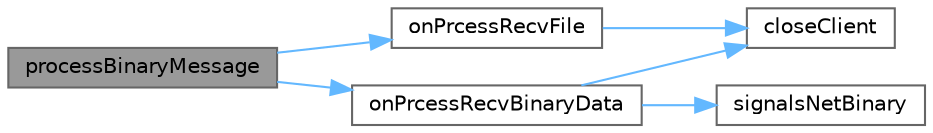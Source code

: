 digraph "processBinaryMessage"
{
 // LATEX_PDF_SIZE
  bgcolor="transparent";
  edge [fontname=Helvetica,fontsize=10,labelfontname=Helvetica,labelfontsize=10];
  node [fontname=Helvetica,fontsize=10,shape=box,height=0.2,width=0.4];
  rankdir="LR";
  Node1 [id="Node000001",label="processBinaryMessage",height=0.2,width=0.4,color="gray40", fillcolor="grey60", style="filled", fontcolor="black",tooltip="新的二进制数据消息到达"];
  Node1 -> Node2 [id="edge1_Node000001_Node000002",color="steelblue1",style="solid",tooltip=" "];
  Node2 [id="Node000002",label="onPrcessRecvBinaryData",height=0.2,width=0.4,color="grey40", fillcolor="white", style="filled",URL="$class_c_web_socket_server.html#a816c87b64b3034b519b4d9b5d981e49e",tooltip="处理二进制数据接收"];
  Node2 -> Node3 [id="edge2_Node000002_Node000003",color="steelblue1",style="solid",tooltip=" "];
  Node3 [id="Node000003",label="closeClient",height=0.2,width=0.4,color="grey40", fillcolor="white", style="filled",URL="$class_c_web_socket_server.html#a7768b97aa92145593b535e29aa443ed9",tooltip="关闭指定的客户端"];
  Node2 -> Node4 [id="edge3_Node000002_Node000004",color="steelblue1",style="solid",tooltip=" "];
  Node4 [id="Node000004",label="signalsNetBinary",height=0.2,width=0.4,color="grey40", fillcolor="white", style="filled",URL="$class_c_web_socket_server.html#afb41c93b8bc86309597870de1de8e670",tooltip="处理网络二进制消息"];
  Node1 -> Node5 [id="edge4_Node000001_Node000005",color="steelblue1",style="solid",tooltip=" "];
  Node5 [id="Node000005",label="onPrcessRecvFile",height=0.2,width=0.4,color="grey40", fillcolor="white", style="filled",URL="$class_c_web_socket_server.html#a361e4338cded968ceb7a9643fc3b7d0c",tooltip="处理文件接收"];
  Node5 -> Node3 [id="edge5_Node000005_Node000003",color="steelblue1",style="solid",tooltip=" "];
}

